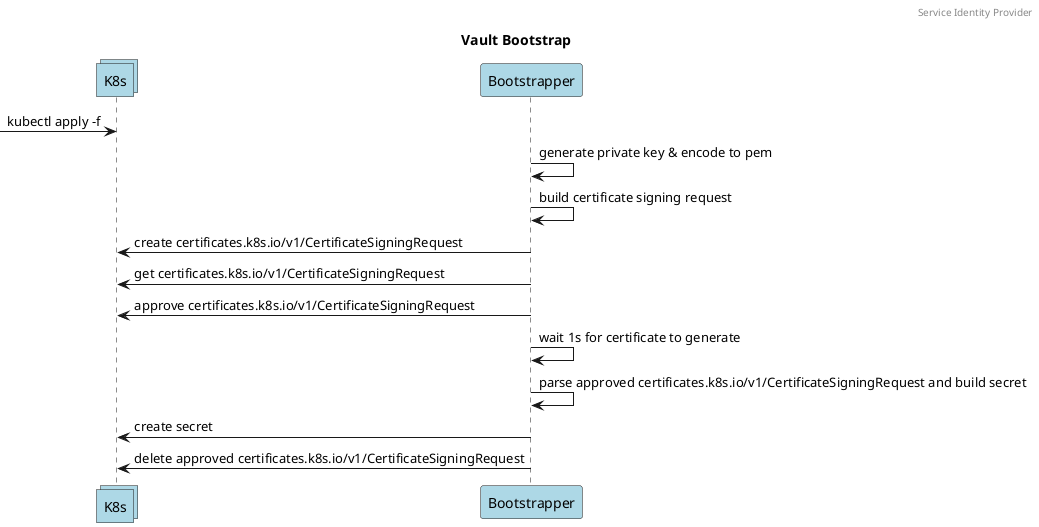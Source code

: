 @startuml Vault-Bootstrap
collections K8s #LightBlue
participant Bootstrapper #LightBlue


header Service Identity Provider

title Vault Bootstrap
-> K8s : kubectl apply -f
Bootstrapper -> Bootstrapper : generate private key & encode to pem
Bootstrapper -> Bootstrapper : build certificate signing request
Bootstrapper -> K8s : create certificates.k8s.io/v1/CertificateSigningRequest
Bootstrapper -> K8s : get certificates.k8s.io/v1/CertificateSigningRequest
Bootstrapper -> K8s : approve certificates.k8s.io/v1/CertificateSigningRequest
Bootstrapper -> Bootstrapper : wait 1s for certificate to generate
Bootstrapper -> Bootstrapper : parse approved certificates.k8s.io/v1/CertificateSigningRequest and build secret
Bootstrapper -> K8s : create secret
Bootstrapper -> K8s : delete approved certificates.k8s.io/v1/CertificateSigningRequest

@enduml